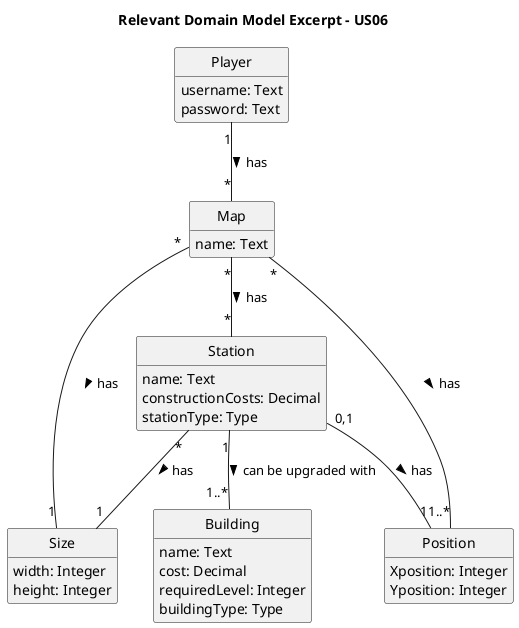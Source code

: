@startuml

hide circle
hide methods
title: Relevant Domain Model Excerpt - US06


class Player {
    username: Text
    password: Text
}

class Map {
   name: Text
}

class Size {
   width: Integer
   height: Integer
}

class Station {
  name: Text
  constructionCosts: Decimal
  stationType: Type
}

class Position {
   Xposition: Integer
   Yposition: Integer
}

class Building {
  name: Text
  cost: Decimal
  requiredLevel: Integer
  buildingType: Type
}


'Player Connections
Player "1" -- "*" Map : has >

'Map
Map "*" -- "1" Size : has >
Map "*" -- "*" Station : has >
Map "*" -- "1..*" Position : has >

'Station Connections
Station "1" -- "1..*" Building : can be upgraded with >
Station "0,1" -- "1" Position : has >
Station "*" -- "1" Size : has >

@enduml
